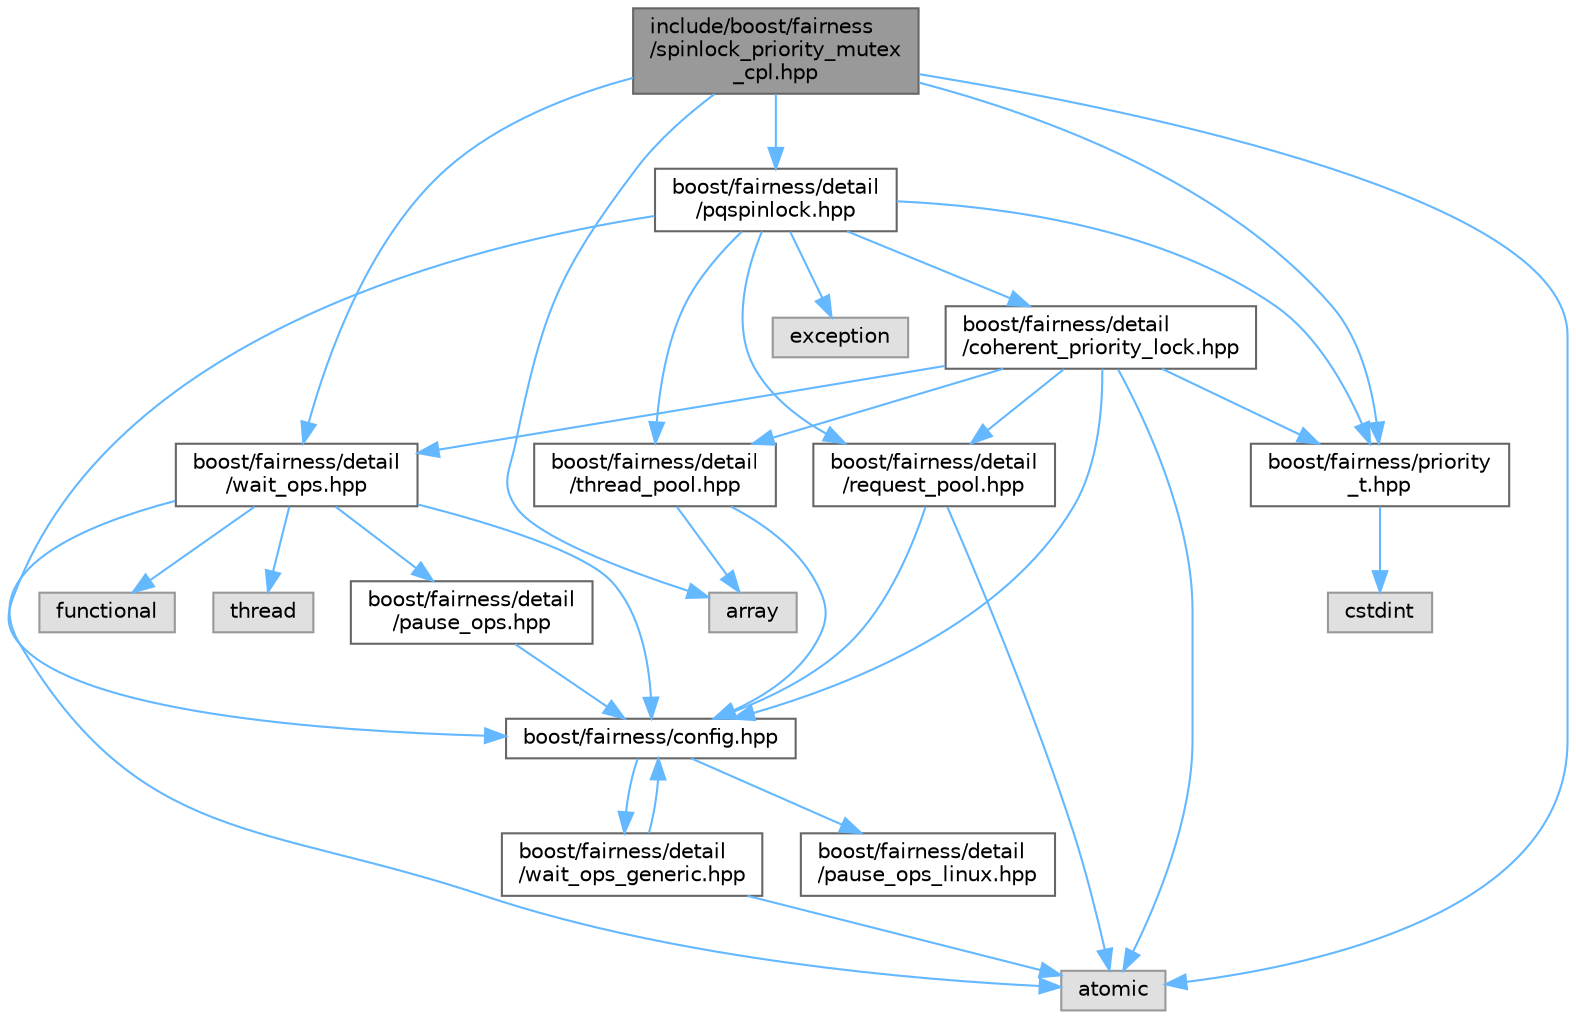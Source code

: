 digraph "include/boost/fairness/spinlock_priority_mutex_cpl.hpp"
{
 // LATEX_PDF_SIZE
  bgcolor="transparent";
  edge [fontname=Helvetica,fontsize=10,labelfontname=Helvetica,labelfontsize=10];
  node [fontname=Helvetica,fontsize=10,shape=box,height=0.2,width=0.4];
  Node1 [id="Node000001",label="include/boost/fairness\l/spinlock_priority_mutex\l_cpl.hpp",height=0.2,width=0.4,color="gray40", fillcolor="grey60", style="filled", fontcolor="black",tooltip="This file contains the implementation of the spinlock_priority_mutex based on a scalable list base al..."];
  Node1 -> Node2 [id="edge1_Node000001_Node000002",color="steelblue1",style="solid",tooltip=" "];
  Node2 [id="Node000002",label="atomic",height=0.2,width=0.4,color="grey60", fillcolor="#E0E0E0", style="filled",tooltip=" "];
  Node1 -> Node3 [id="edge2_Node000001_Node000003",color="steelblue1",style="solid",tooltip=" "];
  Node3 [id="Node000003",label="array",height=0.2,width=0.4,color="grey60", fillcolor="#E0E0E0", style="filled",tooltip=" "];
  Node1 -> Node4 [id="edge3_Node000001_Node000004",color="steelblue1",style="solid",tooltip=" "];
  Node4 [id="Node000004",label="boost/fairness/priority\l_t.hpp",height=0.2,width=0.4,color="grey40", fillcolor="white", style="filled",URL="$priority__t_8hpp.html",tooltip="Alias the type Priority_t. Priority_t is the type of priorities that are used by the priority_mutexes..."];
  Node4 -> Node5 [id="edge4_Node000004_Node000005",color="steelblue1",style="solid",tooltip=" "];
  Node5 [id="Node000005",label="cstdint",height=0.2,width=0.4,color="grey60", fillcolor="#E0E0E0", style="filled",tooltip=" "];
  Node1 -> Node6 [id="edge5_Node000001_Node000006",color="steelblue1",style="solid",tooltip=" "];
  Node6 [id="Node000006",label="boost/fairness/detail\l/wait_ops.hpp",height=0.2,width=0.4,color="grey40", fillcolor="white", style="filled",URL="$wait__ops_8hpp.html",tooltip="This file contains the implementation of the wait operations used by the mutexes."];
  Node6 -> Node7 [id="edge6_Node000006_Node000007",color="steelblue1",style="solid",tooltip=" "];
  Node7 [id="Node000007",label="boost/fairness/config.hpp",height=0.2,width=0.4,color="grey40", fillcolor="white", style="filled",URL="$config_8hpp.html",tooltip="This file contains configurations about boost and 128bit cpu support. TODO."];
  Node7 -> Node8 [id="edge7_Node000007_Node000008",color="steelblue1",style="solid",tooltip=" "];
  Node8 [id="Node000008",label="boost/fairness/detail\l/pause_ops_linux.hpp",height=0.2,width=0.4,color="grey40", fillcolor="white", style="filled",URL="$pause__ops__linux_8hpp.html",tooltip="This file contains the implementation of the pause operations used by the mutexes on linux."];
  Node7 -> Node9 [id="edge8_Node000007_Node000009",color="steelblue1",style="solid",tooltip=" "];
  Node9 [id="Node000009",label="boost/fairness/detail\l/wait_ops_generic.hpp",height=0.2,width=0.4,color="grey40", fillcolor="white", style="filled",URL="$wait__ops__generic_8hpp.html",tooltip="This file contains the implementation of the wait operation for misc os."];
  Node9 -> Node7 [id="edge9_Node000009_Node000007",color="steelblue1",style="solid",tooltip=" "];
  Node9 -> Node2 [id="edge10_Node000009_Node000002",color="steelblue1",style="solid",tooltip=" "];
  Node6 -> Node10 [id="edge11_Node000006_Node000010",color="steelblue1",style="solid",tooltip=" "];
  Node10 [id="Node000010",label="boost/fairness/detail\l/pause_ops.hpp",height=0.2,width=0.4,color="grey40", fillcolor="white", style="filled",URL="$pause__ops_8hpp.html",tooltip="This file contains the implementation of the pause operations used by the mutexes."];
  Node10 -> Node7 [id="edge12_Node000010_Node000007",color="steelblue1",style="solid",tooltip=" "];
  Node6 -> Node2 [id="edge13_Node000006_Node000002",color="steelblue1",style="solid",tooltip=" "];
  Node6 -> Node11 [id="edge14_Node000006_Node000011",color="steelblue1",style="solid",tooltip=" "];
  Node11 [id="Node000011",label="thread",height=0.2,width=0.4,color="grey60", fillcolor="#E0E0E0", style="filled",tooltip=" "];
  Node6 -> Node12 [id="edge15_Node000006_Node000012",color="steelblue1",style="solid",tooltip=" "];
  Node12 [id="Node000012",label="functional",height=0.2,width=0.4,color="grey60", fillcolor="#E0E0E0", style="filled",tooltip=" "];
  Node1 -> Node13 [id="edge16_Node000001_Node000013",color="steelblue1",style="solid",tooltip=" "];
  Node13 [id="Node000013",label="boost/fairness/detail\l/pqspinlock.hpp",height=0.2,width=0.4,color="grey40", fillcolor="white", style="filled",URL="$pqspinlock_8hpp.html",tooltip="This file contains the implementation of a priority qlock."];
  Node13 -> Node14 [id="edge17_Node000013_Node000014",color="steelblue1",style="solid",tooltip=" "];
  Node14 [id="Node000014",label="exception",height=0.2,width=0.4,color="grey60", fillcolor="#E0E0E0", style="filled",tooltip=" "];
  Node13 -> Node7 [id="edge18_Node000013_Node000007",color="steelblue1",style="solid",tooltip=" "];
  Node13 -> Node4 [id="edge19_Node000013_Node000004",color="steelblue1",style="solid",tooltip=" "];
  Node13 -> Node15 [id="edge20_Node000013_Node000015",color="steelblue1",style="solid",tooltip=" "];
  Node15 [id="Node000015",label="boost/fairness/detail\l/coherent_priority_lock.hpp",height=0.2,width=0.4,color="grey40", fillcolor="white", style="filled",URL="$coherent__priority__lock_8hpp.html",tooltip="This file contains the implementation of a coherent priority lock."];
  Node15 -> Node2 [id="edge21_Node000015_Node000002",color="steelblue1",style="solid",tooltip=" "];
  Node15 -> Node7 [id="edge22_Node000015_Node000007",color="steelblue1",style="solid",tooltip=" "];
  Node15 -> Node6 [id="edge23_Node000015_Node000006",color="steelblue1",style="solid",tooltip=" "];
  Node15 -> Node4 [id="edge24_Node000015_Node000004",color="steelblue1",style="solid",tooltip=" "];
  Node15 -> Node16 [id="edge25_Node000015_Node000016",color="steelblue1",style="solid",tooltip=" "];
  Node16 [id="Node000016",label="boost/fairness/detail\l/request_pool.hpp",height=0.2,width=0.4,color="grey40", fillcolor="white", style="filled",URL="$request__pool_8hpp.html",tooltip="This file contains the implementation of a static very fast and simple request pool."];
  Node16 -> Node2 [id="edge26_Node000016_Node000002",color="steelblue1",style="solid",tooltip=" "];
  Node16 -> Node7 [id="edge27_Node000016_Node000007",color="steelblue1",style="solid",tooltip=" "];
  Node15 -> Node17 [id="edge28_Node000015_Node000017",color="steelblue1",style="solid",tooltip=" "];
  Node17 [id="Node000017",label="boost/fairness/detail\l/thread_pool.hpp",height=0.2,width=0.4,color="grey40", fillcolor="white", style="filled",URL="$thread__pool_8hpp.html",tooltip="This file contains the implementation of a pool of thread structs."];
  Node17 -> Node3 [id="edge29_Node000017_Node000003",color="steelblue1",style="solid",tooltip=" "];
  Node17 -> Node7 [id="edge30_Node000017_Node000007",color="steelblue1",style="solid",tooltip=" "];
  Node13 -> Node16 [id="edge31_Node000013_Node000016",color="steelblue1",style="solid",tooltip=" "];
  Node13 -> Node17 [id="edge32_Node000013_Node000017",color="steelblue1",style="solid",tooltip=" "];
}
